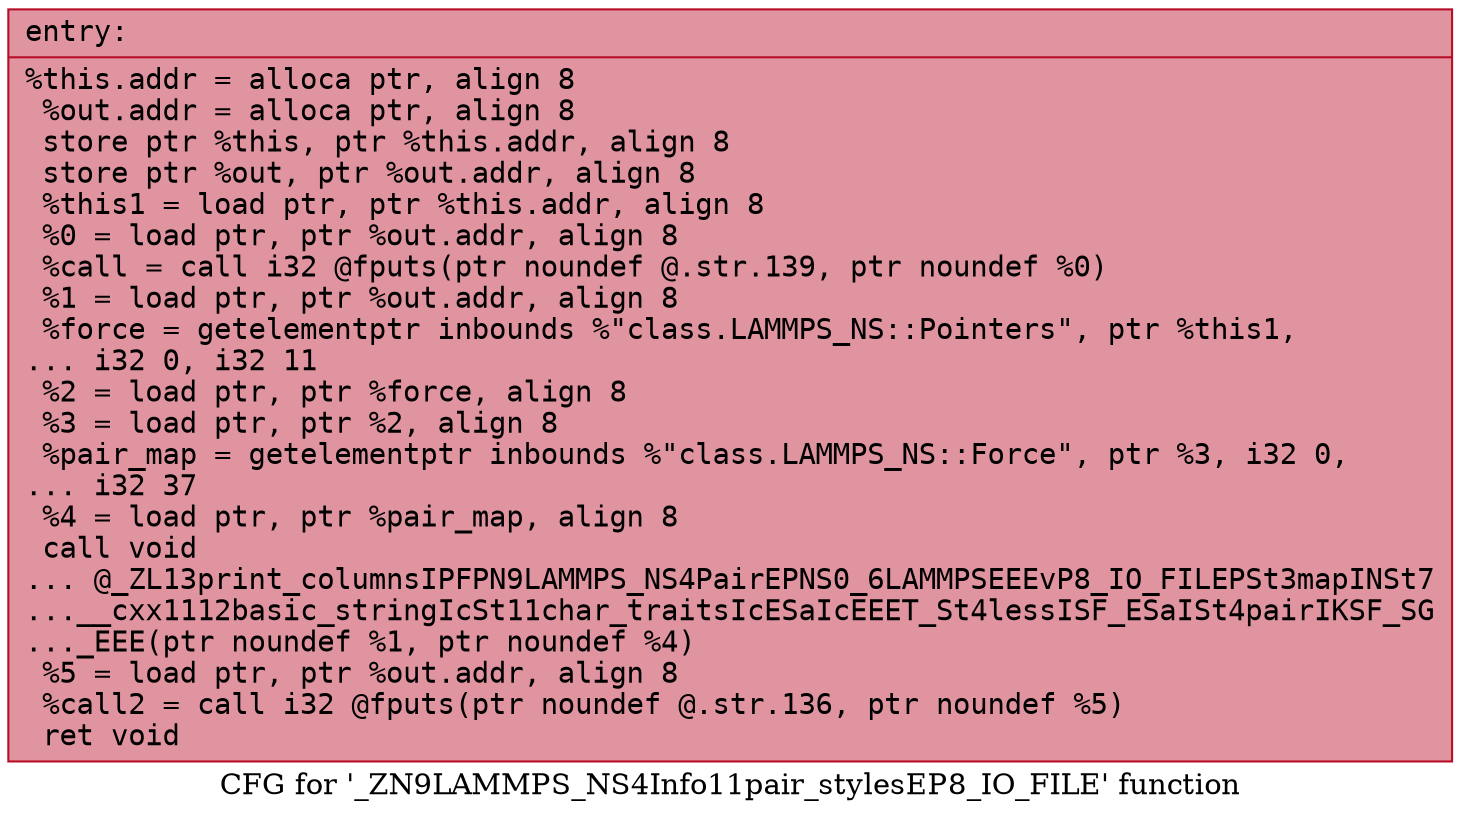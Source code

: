 digraph "CFG for '_ZN9LAMMPS_NS4Info11pair_stylesEP8_IO_FILE' function" {
	label="CFG for '_ZN9LAMMPS_NS4Info11pair_stylesEP8_IO_FILE' function";

	Node0x5628466a7e10 [shape=record,color="#b70d28ff", style=filled, fillcolor="#b70d2870" fontname="Courier",label="{entry:\l|  %this.addr = alloca ptr, align 8\l  %out.addr = alloca ptr, align 8\l  store ptr %this, ptr %this.addr, align 8\l  store ptr %out, ptr %out.addr, align 8\l  %this1 = load ptr, ptr %this.addr, align 8\l  %0 = load ptr, ptr %out.addr, align 8\l  %call = call i32 @fputs(ptr noundef @.str.139, ptr noundef %0)\l  %1 = load ptr, ptr %out.addr, align 8\l  %force = getelementptr inbounds %\"class.LAMMPS_NS::Pointers\", ptr %this1,\l... i32 0, i32 11\l  %2 = load ptr, ptr %force, align 8\l  %3 = load ptr, ptr %2, align 8\l  %pair_map = getelementptr inbounds %\"class.LAMMPS_NS::Force\", ptr %3, i32 0,\l... i32 37\l  %4 = load ptr, ptr %pair_map, align 8\l  call void\l... @_ZL13print_columnsIPFPN9LAMMPS_NS4PairEPNS0_6LAMMPSEEEvP8_IO_FILEPSt3mapINSt7\l...__cxx1112basic_stringIcSt11char_traitsIcESaIcEEET_St4lessISF_ESaISt4pairIKSF_SG\l..._EEE(ptr noundef %1, ptr noundef %4)\l  %5 = load ptr, ptr %out.addr, align 8\l  %call2 = call i32 @fputs(ptr noundef @.str.136, ptr noundef %5)\l  ret void\l}"];
}
